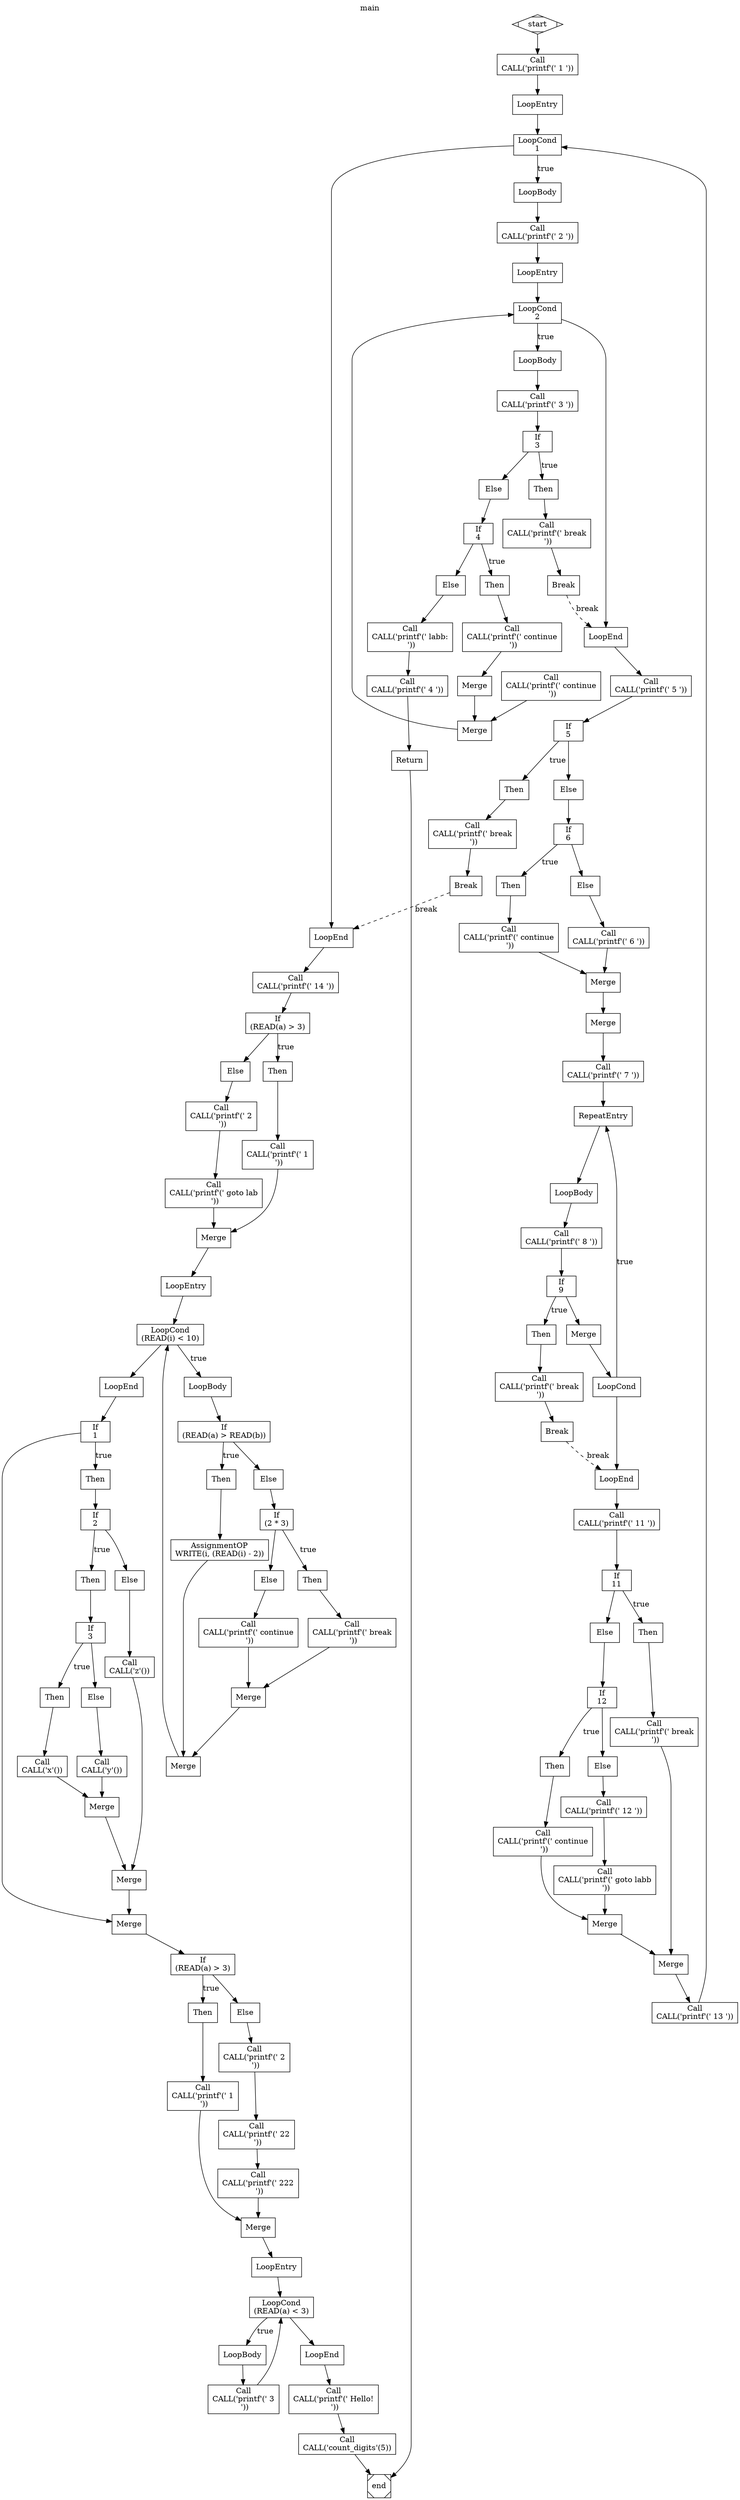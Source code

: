 digraph CFG {
    node [shape=box];
    label="main";
    labelloc=t;
    start [shape=Mdiamond];
    end [shape=Msquare];
    node0 [label="Call\nCALL('printf'(' 1 '))"];
    node1 [label="LoopEntry"];
    node2 [label="LoopCond\n1"];
    node3 [label="LoopBody"];
    node4 [label="LoopEnd"];
    node5 [label="Call\nCALL('printf'(' 2 '))"];
    node6 [label="LoopEntry"];
    node7 [label="LoopCond\n2"];
    node8 [label="LoopBody"];
    node9 [label="LoopEnd"];
    node10 [label="Call\nCALL('printf'(' 3 '))"];
    node11 [label="If\n3"];
    node12 [label="Then"];
    node13 [label="Else"];
    node14 [label="Merge"];
    node15 [label="Call\nCALL('printf'(' break\n '))"];
    node16 [label="Break"];
    node17 [label="Call\nCALL('printf'(' continue\n '))"];
    node18 [label="If\n4"];
    node19 [label="Then"];
    node20 [label="Else"];
    node21 [label="Merge"];
    node22 [label="Call\nCALL('printf'(' continue\n '))"];
    node23 [label="Call\nCALL('printf'(' labb:\n '))"];
    node24 [label="Call\nCALL('printf'(' 4 '))"];
    node25 [label="Return"];
    node26 [label="Call\nCALL('printf'(' 5 '))"];
    node27 [label="If\n5"];
    node28 [label="Then"];
    node29 [label="Else"];
    node30 [label="Merge"];
    node31 [label="Call\nCALL('printf'(' break\n '))"];
    node32 [label="Break"];
    node33 [label="If\n6"];
    node34 [label="Then"];
    node35 [label="Else"];
    node36 [label="Merge"];
    node37 [label="Call\nCALL('printf'(' continue\n '))"];
    node38 [label="Call\nCALL('printf'(' 6 '))"];
    node39 [label="Call\nCALL('printf'(' 7 '))"];
    node40 [label="RepeatEntry"];
    node41 [label="LoopBody"];
    node42 [label="LoopCond"];
    node43 [label="LoopEnd"];
    node44 [label="Call\nCALL('printf'(' 8 '))"];
    node45 [label="If\n9"];
    node46 [label="Then"];
    node47 [label="Merge"];
    node48 [label="Call\nCALL('printf'(' break\n '))"];
    node49 [label="Break"];
    node50 [label="Call\nCALL('printf'(' 11 '))"];
    node51 [label="If\n11"];
    node52 [label="Then"];
    node53 [label="Else"];
    node54 [label="Merge"];
    node55 [label="Call\nCALL('printf'(' break\n '))"];
    node56 [label="If\n12"];
    node57 [label="Then"];
    node58 [label="Else"];
    node59 [label="Merge"];
    node60 [label="Call\nCALL('printf'(' continue\n '))"];
    node61 [label="Call\nCALL('printf'(' 12 '))"];
    node62 [label="Call\nCALL('printf'(' goto labb\n '))"];
    node63 [label="Call\nCALL('printf'(' 13 '))"];
    node64 [label="Call\nCALL('printf'(' 14 '))"];
    node65 [label="If\n(READ(a) > 3)"];
    node66 [label="Then"];
    node67 [label="Else"];
    node68 [label="Merge"];
    node69 [label="Call\nCALL('printf'(' 1\n '))"];
    node70 [label="Call\nCALL('printf'(' 2\n '))"];
    node71 [label="Call\nCALL('printf'(' goto lab\n '))"];
    node72 [label="LoopEntry"];
    node73 [label="LoopCond\n(READ(i) < 10)"];
    node74 [label="LoopBody"];
    node75 [label="LoopEnd"];
    node76 [label="If\n(READ(a) > READ(b))"];
    node77 [label="Then"];
    node78 [label="Else"];
    node79 [label="Merge"];
    node80 [label="AssignmentOP\nWRITE(i, (READ(i) - 2))"];
    node81 [label="If\n(2 * 3)"];
    node82 [label="Then"];
    node83 [label="Else"];
    node84 [label="Merge"];
    node85 [label="Call\nCALL('printf'(' break\n '))"];
    node86 [label="Call\nCALL('printf'(' continue\n '))"];
    node87 [label="If\n1"];
    node88 [label="Then"];
    node89 [label="Merge"];
    node90 [label="If\n2"];
    node91 [label="Then"];
    node92 [label="Else"];
    node93 [label="Merge"];
    node94 [label="If\n3"];
    node95 [label="Then"];
    node96 [label="Else"];
    node97 [label="Merge"];
    node98 [label="Call\nCALL('x'())"];
    node99 [label="Call\nCALL('y'())"];
    node100 [label="Call\nCALL('z'())"];
    node101 [label="If\n(READ(a) > 3)"];
    node102 [label="Then"];
    node103 [label="Else"];
    node104 [label="Merge"];
    node105 [label="Call\nCALL('printf'(' 1\n '))"];
    node106 [label="Call\nCALL('printf'(' 2\n '))"];
    node107 [label="Call\nCALL('printf'(' 22\n '))"];
    node108 [label="Call\nCALL('printf'(' 222\n '))"];
    node109 [label="LoopEntry"];
    node110 [label="LoopCond\n(READ(a) < 3)"];
    node111 [label="LoopBody"];
    node112 [label="LoopEnd"];
    node113 [label="Call\nCALL('printf'(' 3\n '))"];
    node114 [label="Call\nCALL('printf'(' Hello!\n '))"];
    node115 [label="Call\nCALL('count_digits'(5))"];
    node0 -> node1 
    node1 -> node2 
    node2 -> node4 
    node2 -> node3 [label="true"];
    node3 -> node5 
    node4 -> node64 
    node5 -> node6 
    node6 -> node7 
    node7 -> node9 
    node7 -> node8 [label="true"];
    node8 -> node10 
    node9 -> node26 
    node10 -> node11 
    node11 -> node13 
    node11 -> node12 [label="true"];
    node12 -> node15 
    node13 -> node18 
    node14 -> node7 
    node15 -> node16 
    node16 -> node9 [label="break", style=dashed];
    node17 -> node14 
    node18 -> node20 
    node18 -> node19 [label="true"];
    node19 -> node22 
    node20 -> node23 
    node21 -> node14 
    node22 -> node21 
    node23 -> node24 
    node24 -> node25 
    node26 -> node27 
    node27 -> node29 
    node27 -> node28 [label="true"];
    node28 -> node31 
    node29 -> node33 
    node30 -> node39 
    node31 -> node32 
    node32 -> node4 [label="break", style=dashed];
    node33 -> node35 
    node33 -> node34 [label="true"];
    node34 -> node37 
    node35 -> node38 
    node36 -> node30 
    node37 -> node36 
    node38 -> node36 
    node39 -> node40 
    node40 -> node41 
    node41 -> node44 
    node42 -> node43 
    node42 -> node40 [label="true"];
    node43 -> node50 
    node44 -> node45 
    node45 -> node47 
    node45 -> node46 [label="true"];
    node46 -> node48 
    node47 -> node42 
    node48 -> node49 
    node49 -> node43 [label="break", style=dashed];
    node50 -> node51 
    node51 -> node53 
    node51 -> node52 [label="true"];
    node52 -> node55 
    node53 -> node56 
    node54 -> node63 
    node55 -> node54 
    node56 -> node58 
    node56 -> node57 [label="true"];
    node57 -> node60 
    node58 -> node61 
    node59 -> node54 
    node60 -> node59 
    node61 -> node62 
    node62 -> node59 
    node63 -> node2 
    node64 -> node65 
    node65 -> node67 
    node65 -> node66 [label="true"];
    node66 -> node69 
    node67 -> node70 
    node68 -> node72 
    node69 -> node68 
    node70 -> node71 
    node71 -> node68 
    node72 -> node73 
    node73 -> node75 
    node73 -> node74 [label="true"];
    node74 -> node76 
    node75 -> node87 
    node76 -> node78 
    node76 -> node77 [label="true"];
    node77 -> node80 
    node78 -> node81 
    node79 -> node73 
    node80 -> node79 
    node81 -> node83 
    node81 -> node82 [label="true"];
    node82 -> node85 
    node83 -> node86 
    node84 -> node79 
    node85 -> node84 
    node86 -> node84 
    node87 -> node89 
    node87 -> node88 [label="true"];
    node88 -> node90 
    node89 -> node101 
    node90 -> node92 
    node90 -> node91 [label="true"];
    node91 -> node94 
    node92 -> node100 
    node93 -> node89 
    node94 -> node96 
    node94 -> node95 [label="true"];
    node95 -> node98 
    node96 -> node99 
    node97 -> node93 
    node98 -> node97 
    node99 -> node97 
    node100 -> node93 
    node101 -> node103 
    node101 -> node102 [label="true"];
    node102 -> node105 
    node103 -> node106 
    node104 -> node109 
    node105 -> node104 
    node106 -> node107 
    node107 -> node108 
    node108 -> node104 
    node109 -> node110 
    node110 -> node112 
    node110 -> node111 [label="true"];
    node111 -> node113 
    node112 -> node114 
    node113 -> node110 
    node114 -> node115 
    node25 -> end;
    node115 -> end;
    start -> node0;
}
